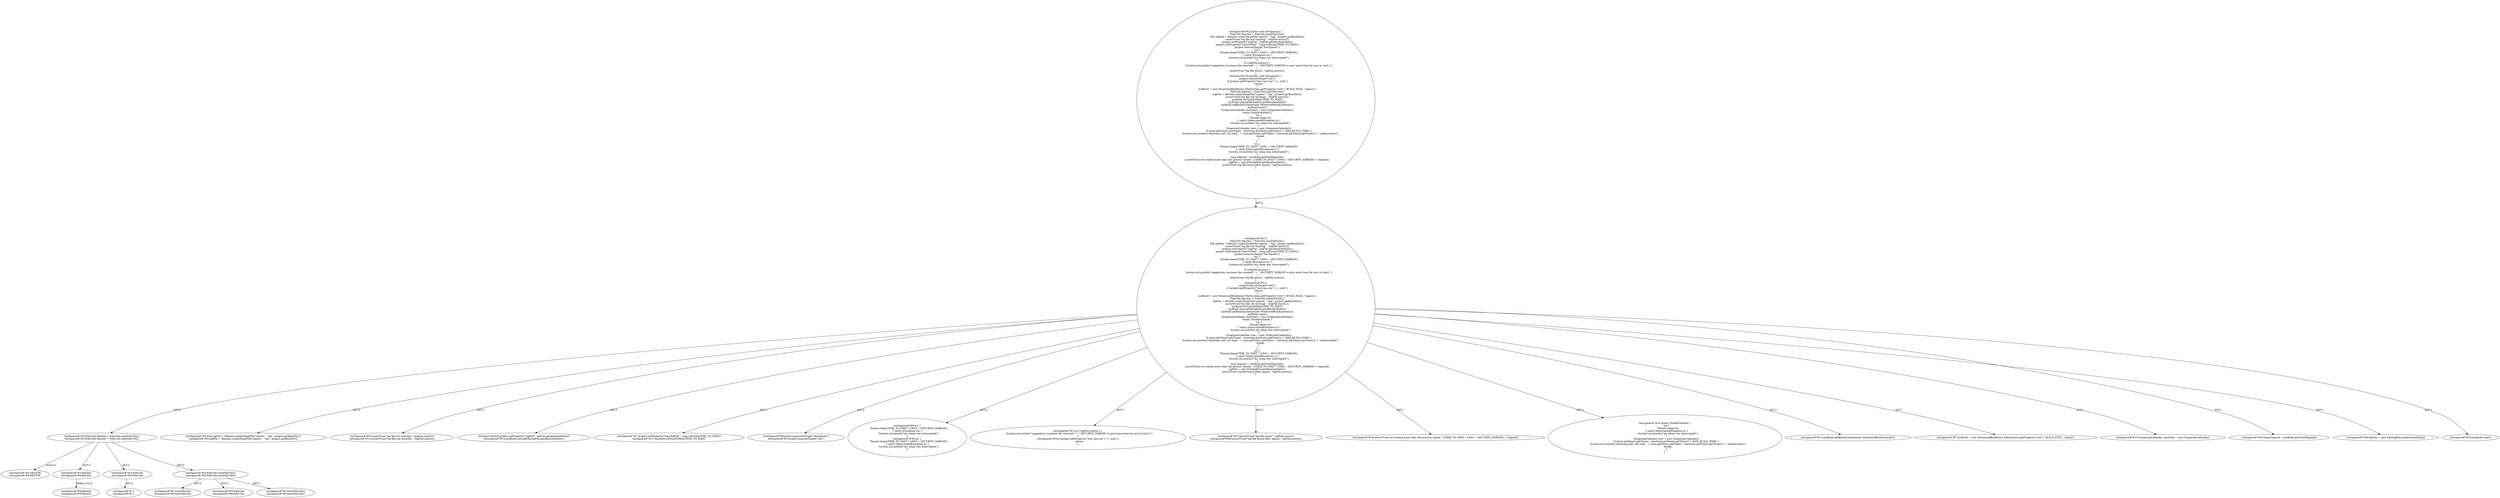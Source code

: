 digraph "Pattern" {
0 [label="testSpawn#?#3:DELETE
testspawn#?#8:DELETE" shape=ellipse]
1 [label="testSpawn#?#3:FileUtils fileutils = FileUtils.newFileUtils()
testspawn#?#8:FileUtils fileutils = FileUtils.newFileUtils()" shape=ellipse]
2 [label="testSpawn#?#2:\{
    FileUtils fileutils = FileUtils.newFileUtils();
    File logFile = fileutils.createTempFile(\"spawn\", \"log\", project.getBaseDir());
    assertTrue(\"log file not existing\", !logFile.exists());
    project.setProperty(\"logFile\", logFile.getAbsolutePath());
    project.setProperty(\"timeToWait\", Long.toString(TIME_TO_WAIT));
    project.executeTarget(\"testSpawn\");
    try \{
        Thread.sleep((TIME_TO_WAIT * 1000) + SECURITY_MARGIN);
    \} catch (Exception ex) \{
        System.out.println(\"my sleep was interrupted\");
    \}
    if (!logFile.exists()) \{
        System.out.println(\"suggestion: increase the constant\" + \" SECURITY_MARGIN to give more time for java to start.\");
    \}
    assertTrue(\"log file exists\", logFile.exists());
\}
testspawn#?#2:\{
    project.executeTarget(\"init\");
    if (project.getProperty(\"test.can.run\") == null) \{
        return;
    \}
    myBuild = new MonitoredBuild(new File(System.getProperty(\"root\"), BUILD_FILE), \"spawn\");
    FileUtils fileutils = FileUtils.newFileUtils();
    logFile = fileutils.createTempFile(\"spawn\", \"log\", project.getBaseDir());
    assertTrue(\"log file not existing\", !logFile.exists());
    myBuild.setTimeToWait(TIME_TO_WAIT);
    myBuild.setLogFile(logFile.getAbsolutePath());
    myBuild.addBuildListener(new MonitoredBuildListener());
    myBuild.start();
    GregorianCalendar startwait = new GregorianCalendar();
    while (!buildFinished) \{
        try \{
            Thread.sleep(10);
        \} catch (InterruptedException e) \{
            System.out.println(\"my sleep was interrupted\");
        \}
        GregorianCalendar now = new GregorianCalendar();
        if ((now.getTime().getTime() - startwait.getTime().getTime()) > MAX_BUILD_TIME) \{
            System.out.println((\"aborting wait, too long \" + (now.getTime().getTime() - startwait.getTime().getTime())) + \"milliseconds\");
            break;
        \}
    \} 
    try \{
        Thread.sleep((TIME_TO_WAIT * 1000) + SECURITY_MARGIN);
    \} catch (InterruptedException e) \{
        System.out.println(\"my sleep was interrupted\");
    \}
    long elapsed = myBuild.getTimeElapsed();
    assertTrue(\"we waited more than the process lasted\", ((TIME_TO_WAIT * 1000) + SECURITY_MARGIN) > elapsed);
    logFile = new File(logFile.getAbsolutePath());
    assertTrue(\"log file found after spawn\", logFile.exists());
\}" shape=ellipse]
3 [label="testSpawn#?#2:public void testSpawn() \{
    FileUtils fileutils = FileUtils.newFileUtils();
    File logFile = fileutils.createTempFile(\"spawn\", \"log\", project.getBaseDir());
    assertTrue(\"log file not existing\", !logFile.exists());
    project.setProperty(\"logFile\", logFile.getAbsolutePath());
    project.setProperty(\"timeToWait\", Long.toString(TIME_TO_WAIT));
    project.executeTarget(\"testSpawn\");
    try \{
        Thread.sleep((TIME_TO_WAIT * 1000) + SECURITY_MARGIN);
    \} catch (Exception ex) \{
        System.out.println(\"my sleep was interrupted\");
    \}
    if (!logFile.exists()) \{
        System.out.println(\"suggestion: increase the constant\" + \" SECURITY_MARGIN to give more time for java to start.\");
    \}
    assertTrue(\"log file exists\", logFile.exists());
\}
testspawn#?#2:public void testspawn() \{
    project.executeTarget(\"init\");
    if (project.getProperty(\"test.can.run\") == null) \{
        return;
    \}
    myBuild = new MonitoredBuild(new File(System.getProperty(\"root\"), BUILD_FILE), \"spawn\");
    FileUtils fileutils = FileUtils.newFileUtils();
    logFile = fileutils.createTempFile(\"spawn\", \"log\", project.getBaseDir());
    assertTrue(\"log file not existing\", !logFile.exists());
    myBuild.setTimeToWait(TIME_TO_WAIT);
    myBuild.setLogFile(logFile.getAbsolutePath());
    myBuild.addBuildListener(new MonitoredBuildListener());
    myBuild.start();
    GregorianCalendar startwait = new GregorianCalendar();
    while (!buildFinished) \{
        try \{
            Thread.sleep(10);
        \} catch (InterruptedException e) \{
            System.out.println(\"my sleep was interrupted\");
        \}
        GregorianCalendar now = new GregorianCalendar();
        if ((now.getTime().getTime() - startwait.getTime().getTime()) > MAX_BUILD_TIME) \{
            System.out.println((\"aborting wait, too long \" + (now.getTime().getTime() - startwait.getTime().getTime())) + \"milliseconds\");
            break;
        \}
    \} 
    try \{
        Thread.sleep((TIME_TO_WAIT * 1000) + SECURITY_MARGIN);
    \} catch (InterruptedException e) \{
        System.out.println(\"my sleep was interrupted\");
    \}
    long elapsed = myBuild.getTimeElapsed();
    assertTrue(\"we waited more than the process lasted\", ((TIME_TO_WAIT * 1000) + SECURITY_MARGIN) > elapsed);
    logFile = new File(logFile.getAbsolutePath());
    assertTrue(\"log file found after spawn\", logFile.exists());
\}" shape=ellipse]
4 [label="testSpawn#?#4:File logFile = fileutils.createTempFile(\"spawn\", \"log\", project.getBaseDir())
testspawn#?#9:logFile = fileutils.createTempFile(\"spawn\", \"log\", project.getBaseDir())" shape=ellipse]
5 [label="testSpawn#?#5:assertTrue(\"log file not existing\", !logFile.exists())
testspawn#?#10:assertTrue(\"log file not existing\", !logFile.exists())" shape=ellipse]
6 [label="testSpawn#?#6:project.setProperty(\"logFile\", logFile.getAbsolutePath())
testspawn#?#12:myBuild.setLogFile(logFile.getAbsolutePath())" shape=ellipse]
7 [label="testSpawn#?#7:project.setProperty(\"timeToWait\", Long.toString(TIME_TO_WAIT))
testspawn#?#11:myBuild.setTimeToWait(TIME_TO_WAIT)" shape=ellipse]
8 [label="testSpawn#?#8:project.executeTarget(\"testSpawn\")
testspawn#?#3:project.executeTarget(\"init\")" shape=ellipse]
9 [label="testSpawn#?#9:try \{
    Thread.sleep((TIME_TO_WAIT * 1000) + SECURITY_MARGIN);
\} catch (Exception ex) \{
    System.out.println(\"my sleep was interrupted\");
\}
testspawn#?#30:try \{
    Thread.sleep((TIME_TO_WAIT * 1000) + SECURITY_MARGIN);
\} catch (InterruptedException e) \{
    System.out.println(\"my sleep was interrupted\");
\}" shape=ellipse]
10 [label="testSpawn#?#14:if (!logFile.exists()) \{
    System.out.println(\"suggestion: increase the constant\" + \" SECURITY_MARGIN to give more time for java to start.\");
\}
testspawn#?#4:if (project.getProperty(\"test.can.run\") == null) \{
    return;
\}" shape=ellipse]
11 [label="testSpawn#?#19:assertTrue(\"log file exists\", logFile.exists())
testspawn#?#40:assertTrue(\"log file found after spawn\", logFile.exists())" shape=ellipse]
12 [label="testSpawn#?#3:fileutils
testspawn#?#8:fileutils" shape=ellipse]
13 [label="testSpawn#?#4:fileutils
testspawn#?#9:fileutils" shape=ellipse]
14 [label="testSpawn#?#3:FileUtils
testspawn#?#8:FileUtils" shape=ellipse]
15 [label="testSpawn#?#-1:
testspawn#?#-1:" shape=ellipse]
16 [label="testSpawn#?#3:FileUtils.newFileUtils()
testspawn#?#8:FileUtils.newFileUtils()" shape=ellipse]
17 [label="testSpawn#?#3:newFileUtils
testspawn#?#8:newFileUtils" shape=ellipse]
18 [label="testSpawn#?#3:FileUtils
testspawn#?#8:FileUtils" shape=ellipse]
19 [label="testSpawn#?#3:newFileUtils()
testspawn#?#8:newFileUtils()" shape=ellipse]
20 [label="testspawn#?#36:assertTrue(\"we waited more than the process lasted\", ((TIME_TO_WAIT * 1000) + SECURITY_MARGIN) > elapsed)" shape=ellipse]
21 [label="testspawn#?#16:while (!buildFinished) \{
    try \{
        Thread.sleep(10);
    \} catch (InterruptedException e) \{
        System.out.println(\"my sleep was interrupted\");
    \}
    GregorianCalendar now = new GregorianCalendar();
    if ((now.getTime().getTime() - startwait.getTime().getTime()) > MAX_BUILD_TIME) \{
        System.out.println((\"aborting wait, too long \" + (now.getTime().getTime() - startwait.getTime().getTime())) + \"milliseconds\");
        break;
    \}
\} " shape=ellipse]
22 [label="testspawn#?#13:myBuild.addBuildListener(new MonitoredBuildListener())" shape=ellipse]
23 [label="testspawn#?#7:myBuild = new MonitoredBuild(new File(System.getProperty(\"root\"), BUILD_FILE), \"spawn\")" shape=ellipse]
24 [label="testspawn#?#15:GregorianCalendar startwait = new GregorianCalendar()" shape=ellipse]
25 [label="testspawn#?#35:long elapsed = myBuild.getTimeElapsed()" shape=ellipse]
26 [label="testspawn#?#39:logFile = new File(logFile.getAbsolutePath())" shape=ellipse]
27 [label="testspawn#?#14:myBuild.start()" shape=ellipse]
1 -> 0 [label="Action:2"];
1 -> 12 [label="AST:2"];
1 -> 14 [label="AST:2"];
1 -> 16 [label="AST:2"];
2 -> 1 [label="AST:2"];
2 -> 4 [label="AST:2"];
2 -> 5 [label="AST:2"];
2 -> 6 [label="AST:2"];
2 -> 7 [label="AST:2"];
2 -> 8 [label="AST:2"];
2 -> 9 [label="AST:2"];
2 -> 10 [label="AST:2"];
2 -> 11 [label="AST:2"];
2 -> 20 [label="AST:1"];
2 -> 21 [label="AST:1"];
2 -> 22 [label="AST:1"];
2 -> 23 [label="AST:1"];
2 -> 24 [label="AST:1"];
2 -> 25 [label="AST:1"];
2 -> 26 [label="AST:1"];
2 -> 27 [label="AST:1"];
3 -> 2 [label="AST:2"];
12 -> 13 [label="Define Use:2"];
14 -> 15 [label="AST:2"];
16 -> 17 [label="AST:2"];
16 -> 18 [label="AST:2"];
16 -> 19 [label="AST:2"];
}